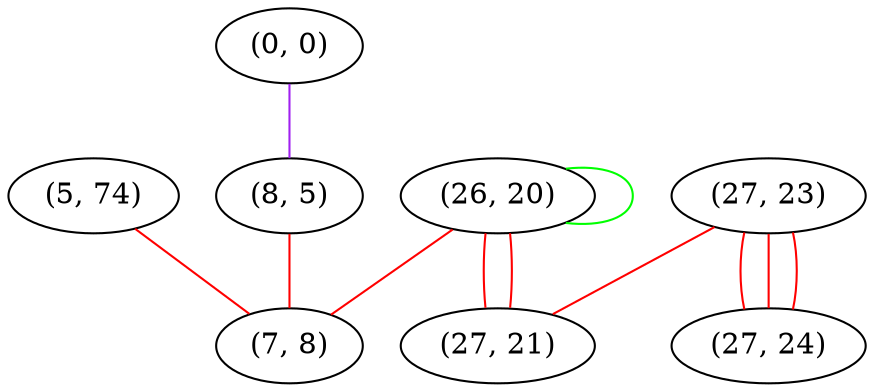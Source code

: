 graph "" {
"(27, 23)";
"(0, 0)";
"(5, 74)";
"(26, 20)";
"(27, 21)";
"(27, 24)";
"(8, 5)";
"(7, 8)";
"(27, 23)" -- "(27, 24)"  [color=red, key=0, weight=1];
"(27, 23)" -- "(27, 24)"  [color=red, key=1, weight=1];
"(27, 23)" -- "(27, 24)"  [color=red, key=2, weight=1];
"(27, 23)" -- "(27, 21)"  [color=red, key=0, weight=1];
"(0, 0)" -- "(8, 5)"  [color=purple, key=0, weight=4];
"(5, 74)" -- "(7, 8)"  [color=red, key=0, weight=1];
"(26, 20)" -- "(7, 8)"  [color=red, key=0, weight=1];
"(26, 20)" -- "(26, 20)"  [color=green, key=0, weight=2];
"(26, 20)" -- "(27, 21)"  [color=red, key=0, weight=1];
"(26, 20)" -- "(27, 21)"  [color=red, key=1, weight=1];
"(8, 5)" -- "(7, 8)"  [color=red, key=0, weight=1];
}
